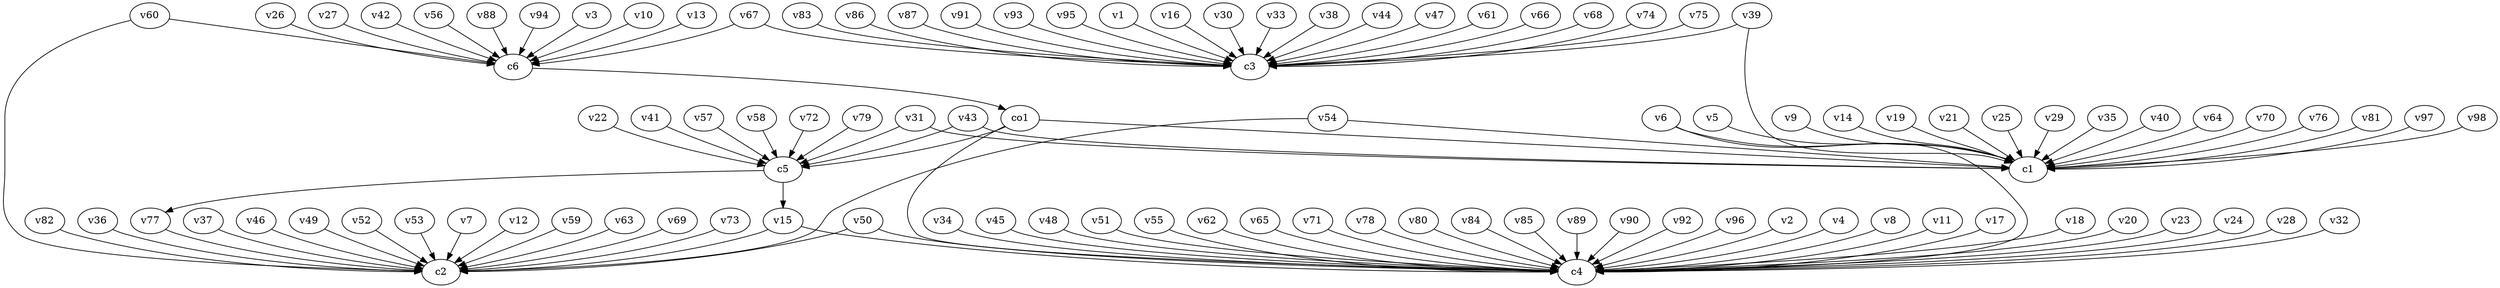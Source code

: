 strict digraph  {
c1;
c2;
c3;
c4;
c5;
c6;
v1;
v2;
v3;
v4;
v5;
v6;
v7;
v8;
v9;
v10;
v11;
v12;
v13;
v14;
v15;
v16;
v17;
v18;
v19;
v20;
v21;
v22;
v23;
v24;
v25;
v26;
v27;
v28;
v29;
v30;
v31;
v32;
v33;
v34;
v35;
v36;
v37;
v38;
v39;
v40;
v41;
v42;
v43;
v44;
v45;
v46;
v47;
v48;
v49;
v50;
v51;
v52;
v53;
v54;
v55;
v56;
v57;
v58;
v59;
v60;
v61;
v62;
v63;
v64;
v65;
v66;
v67;
v68;
v69;
v70;
v71;
v72;
v73;
v74;
v75;
v76;
v77;
v78;
v79;
v80;
v81;
v82;
v83;
v84;
v85;
v86;
v87;
v88;
v89;
v90;
v91;
v92;
v93;
v94;
v95;
v96;
v97;
v98;
co1;
c5 -> v15  [weight=1];
c5 -> v77  [weight=1];
c6 -> co1  [weight=1];
v1 -> c3  [weight=1];
v2 -> c4  [weight=1];
v3 -> c6  [weight=1];
v4 -> c4  [weight=1];
v5 -> c1  [weight=1];
v6 -> c1  [weight=1];
v6 -> c4  [weight=1];
v7 -> c2  [weight=1];
v8 -> c4  [weight=1];
v9 -> c1  [weight=1];
v10 -> c6  [weight=1];
v11 -> c4  [weight=1];
v12 -> c2  [weight=1];
v13 -> c6  [weight=1];
v14 -> c1  [weight=1];
v15 -> c4  [weight=1];
v15 -> c2  [weight=1];
v16 -> c3  [weight=1];
v17 -> c4  [weight=1];
v18 -> c4  [weight=1];
v19 -> c1  [weight=1];
v20 -> c4  [weight=1];
v21 -> c1  [weight=1];
v22 -> c5  [weight=1];
v23 -> c4  [weight=1];
v24 -> c4  [weight=1];
v25 -> c1  [weight=1];
v26 -> c6  [weight=1];
v27 -> c6  [weight=1];
v28 -> c4  [weight=1];
v29 -> c1  [weight=1];
v30 -> c3  [weight=1];
v31 -> c5  [weight=1];
v31 -> c1  [weight=1];
v32 -> c4  [weight=1];
v33 -> c3  [weight=1];
v34 -> c4  [weight=1];
v35 -> c1  [weight=1];
v36 -> c2  [weight=1];
v37 -> c2  [weight=1];
v38 -> c3  [weight=1];
v39 -> c3  [weight=1];
v39 -> c1  [weight=1];
v40 -> c1  [weight=1];
v41 -> c5  [weight=1];
v42 -> c6  [weight=1];
v43 -> c1  [weight=1];
v43 -> c5  [weight=1];
v44 -> c3  [weight=1];
v45 -> c4  [weight=1];
v46 -> c2  [weight=1];
v47 -> c3  [weight=1];
v48 -> c4  [weight=1];
v49 -> c2  [weight=1];
v50 -> c2  [weight=1];
v50 -> c4  [weight=1];
v51 -> c4  [weight=1];
v52 -> c2  [weight=1];
v53 -> c2  [weight=1];
v54 -> c2  [weight=1];
v54 -> c1  [weight=1];
v55 -> c4  [weight=1];
v56 -> c6  [weight=1];
v57 -> c5  [weight=1];
v58 -> c5  [weight=1];
v59 -> c2  [weight=1];
v60 -> c6  [weight=1];
v60 -> c2  [weight=1];
v61 -> c3  [weight=1];
v62 -> c4  [weight=1];
v63 -> c2  [weight=1];
v64 -> c1  [weight=1];
v65 -> c4  [weight=1];
v66 -> c3  [weight=1];
v67 -> c6  [weight=1];
v67 -> c3  [weight=1];
v68 -> c3  [weight=1];
v69 -> c2  [weight=1];
v70 -> c1  [weight=1];
v71 -> c4  [weight=1];
v72 -> c5  [weight=1];
v73 -> c2  [weight=1];
v74 -> c3  [weight=1];
v75 -> c3  [weight=1];
v76 -> c1  [weight=1];
v77 -> c2  [weight=1];
v78 -> c4  [weight=1];
v79 -> c5  [weight=1];
v80 -> c4  [weight=1];
v81 -> c1  [weight=1];
v82 -> c2  [weight=1];
v83 -> c3  [weight=1];
v84 -> c4  [weight=1];
v85 -> c4  [weight=1];
v86 -> c3  [weight=1];
v87 -> c3  [weight=1];
v88 -> c6  [weight=1];
v89 -> c4  [weight=1];
v90 -> c4  [weight=1];
v91 -> c3  [weight=1];
v92 -> c4  [weight=1];
v93 -> c3  [weight=1];
v94 -> c6  [weight=1];
v95 -> c3  [weight=1];
v96 -> c4  [weight=1];
v97 -> c1  [weight=1];
v98 -> c1  [weight=1];
co1 -> c1  [weight=1];
co1 -> c5  [weight=1];
co1 -> c4  [weight=1];
}
